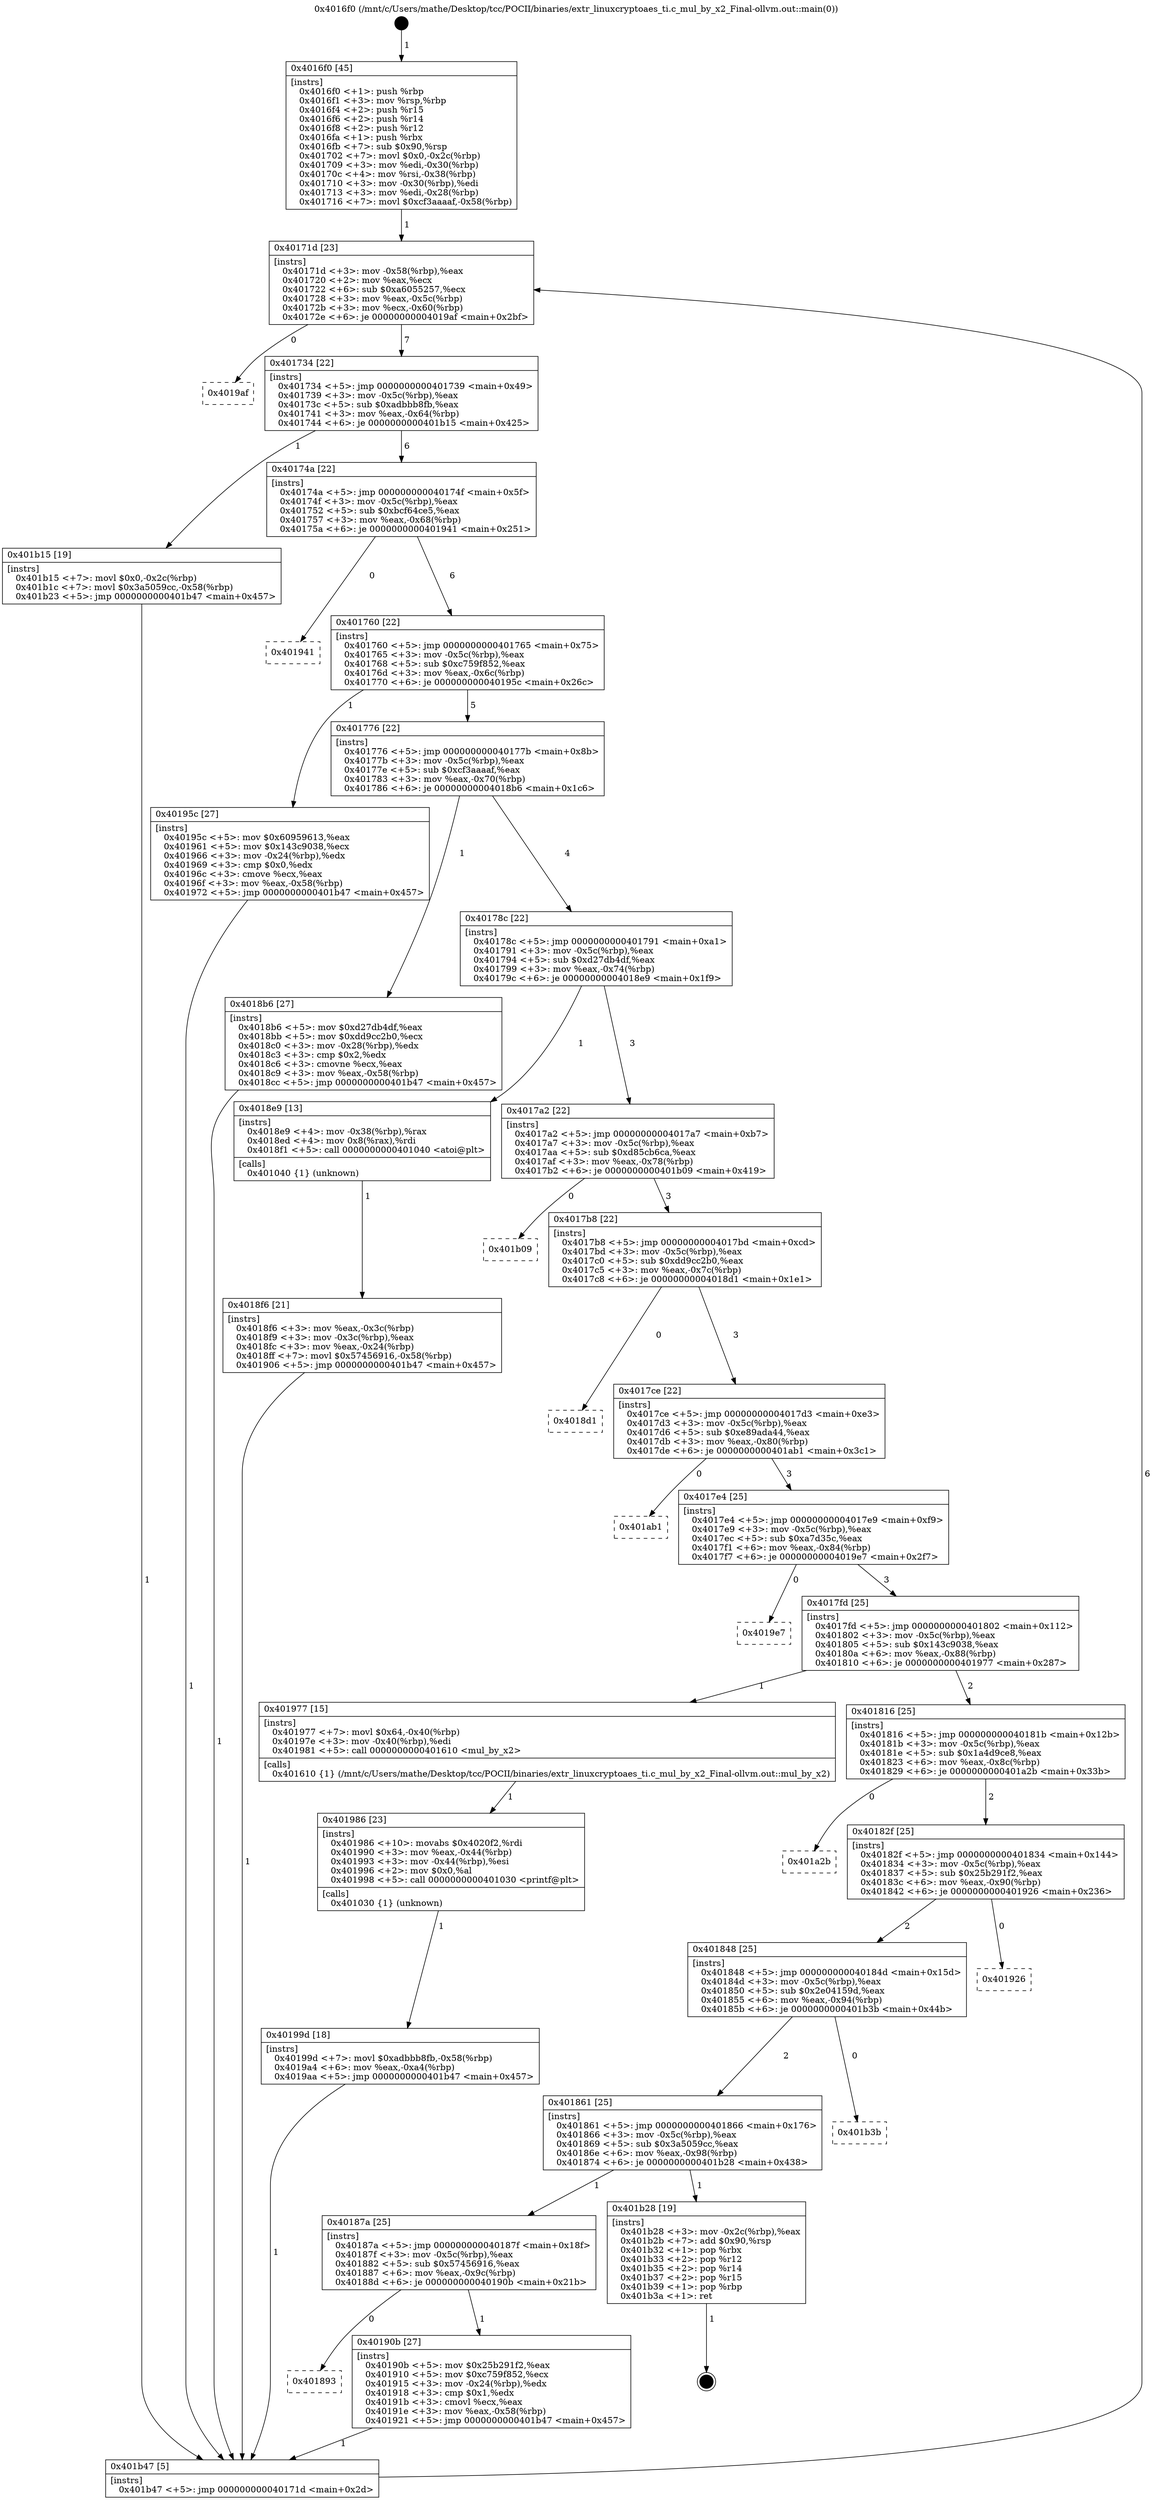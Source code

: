 digraph "0x4016f0" {
  label = "0x4016f0 (/mnt/c/Users/mathe/Desktop/tcc/POCII/binaries/extr_linuxcryptoaes_ti.c_mul_by_x2_Final-ollvm.out::main(0))"
  labelloc = "t"
  node[shape=record]

  Entry [label="",width=0.3,height=0.3,shape=circle,fillcolor=black,style=filled]
  "0x40171d" [label="{
     0x40171d [23]\l
     | [instrs]\l
     &nbsp;&nbsp;0x40171d \<+3\>: mov -0x58(%rbp),%eax\l
     &nbsp;&nbsp;0x401720 \<+2\>: mov %eax,%ecx\l
     &nbsp;&nbsp;0x401722 \<+6\>: sub $0xa6055257,%ecx\l
     &nbsp;&nbsp;0x401728 \<+3\>: mov %eax,-0x5c(%rbp)\l
     &nbsp;&nbsp;0x40172b \<+3\>: mov %ecx,-0x60(%rbp)\l
     &nbsp;&nbsp;0x40172e \<+6\>: je 00000000004019af \<main+0x2bf\>\l
  }"]
  "0x4019af" [label="{
     0x4019af\l
  }", style=dashed]
  "0x401734" [label="{
     0x401734 [22]\l
     | [instrs]\l
     &nbsp;&nbsp;0x401734 \<+5\>: jmp 0000000000401739 \<main+0x49\>\l
     &nbsp;&nbsp;0x401739 \<+3\>: mov -0x5c(%rbp),%eax\l
     &nbsp;&nbsp;0x40173c \<+5\>: sub $0xadbbb8fb,%eax\l
     &nbsp;&nbsp;0x401741 \<+3\>: mov %eax,-0x64(%rbp)\l
     &nbsp;&nbsp;0x401744 \<+6\>: je 0000000000401b15 \<main+0x425\>\l
  }"]
  Exit [label="",width=0.3,height=0.3,shape=circle,fillcolor=black,style=filled,peripheries=2]
  "0x401b15" [label="{
     0x401b15 [19]\l
     | [instrs]\l
     &nbsp;&nbsp;0x401b15 \<+7\>: movl $0x0,-0x2c(%rbp)\l
     &nbsp;&nbsp;0x401b1c \<+7\>: movl $0x3a5059cc,-0x58(%rbp)\l
     &nbsp;&nbsp;0x401b23 \<+5\>: jmp 0000000000401b47 \<main+0x457\>\l
  }"]
  "0x40174a" [label="{
     0x40174a [22]\l
     | [instrs]\l
     &nbsp;&nbsp;0x40174a \<+5\>: jmp 000000000040174f \<main+0x5f\>\l
     &nbsp;&nbsp;0x40174f \<+3\>: mov -0x5c(%rbp),%eax\l
     &nbsp;&nbsp;0x401752 \<+5\>: sub $0xbcf64ce5,%eax\l
     &nbsp;&nbsp;0x401757 \<+3\>: mov %eax,-0x68(%rbp)\l
     &nbsp;&nbsp;0x40175a \<+6\>: je 0000000000401941 \<main+0x251\>\l
  }"]
  "0x40199d" [label="{
     0x40199d [18]\l
     | [instrs]\l
     &nbsp;&nbsp;0x40199d \<+7\>: movl $0xadbbb8fb,-0x58(%rbp)\l
     &nbsp;&nbsp;0x4019a4 \<+6\>: mov %eax,-0xa4(%rbp)\l
     &nbsp;&nbsp;0x4019aa \<+5\>: jmp 0000000000401b47 \<main+0x457\>\l
  }"]
  "0x401941" [label="{
     0x401941\l
  }", style=dashed]
  "0x401760" [label="{
     0x401760 [22]\l
     | [instrs]\l
     &nbsp;&nbsp;0x401760 \<+5\>: jmp 0000000000401765 \<main+0x75\>\l
     &nbsp;&nbsp;0x401765 \<+3\>: mov -0x5c(%rbp),%eax\l
     &nbsp;&nbsp;0x401768 \<+5\>: sub $0xc759f852,%eax\l
     &nbsp;&nbsp;0x40176d \<+3\>: mov %eax,-0x6c(%rbp)\l
     &nbsp;&nbsp;0x401770 \<+6\>: je 000000000040195c \<main+0x26c\>\l
  }"]
  "0x401986" [label="{
     0x401986 [23]\l
     | [instrs]\l
     &nbsp;&nbsp;0x401986 \<+10\>: movabs $0x4020f2,%rdi\l
     &nbsp;&nbsp;0x401990 \<+3\>: mov %eax,-0x44(%rbp)\l
     &nbsp;&nbsp;0x401993 \<+3\>: mov -0x44(%rbp),%esi\l
     &nbsp;&nbsp;0x401996 \<+2\>: mov $0x0,%al\l
     &nbsp;&nbsp;0x401998 \<+5\>: call 0000000000401030 \<printf@plt\>\l
     | [calls]\l
     &nbsp;&nbsp;0x401030 \{1\} (unknown)\l
  }"]
  "0x40195c" [label="{
     0x40195c [27]\l
     | [instrs]\l
     &nbsp;&nbsp;0x40195c \<+5\>: mov $0x60959613,%eax\l
     &nbsp;&nbsp;0x401961 \<+5\>: mov $0x143c9038,%ecx\l
     &nbsp;&nbsp;0x401966 \<+3\>: mov -0x24(%rbp),%edx\l
     &nbsp;&nbsp;0x401969 \<+3\>: cmp $0x0,%edx\l
     &nbsp;&nbsp;0x40196c \<+3\>: cmove %ecx,%eax\l
     &nbsp;&nbsp;0x40196f \<+3\>: mov %eax,-0x58(%rbp)\l
     &nbsp;&nbsp;0x401972 \<+5\>: jmp 0000000000401b47 \<main+0x457\>\l
  }"]
  "0x401776" [label="{
     0x401776 [22]\l
     | [instrs]\l
     &nbsp;&nbsp;0x401776 \<+5\>: jmp 000000000040177b \<main+0x8b\>\l
     &nbsp;&nbsp;0x40177b \<+3\>: mov -0x5c(%rbp),%eax\l
     &nbsp;&nbsp;0x40177e \<+5\>: sub $0xcf3aaaaf,%eax\l
     &nbsp;&nbsp;0x401783 \<+3\>: mov %eax,-0x70(%rbp)\l
     &nbsp;&nbsp;0x401786 \<+6\>: je 00000000004018b6 \<main+0x1c6\>\l
  }"]
  "0x401893" [label="{
     0x401893\l
  }", style=dashed]
  "0x4018b6" [label="{
     0x4018b6 [27]\l
     | [instrs]\l
     &nbsp;&nbsp;0x4018b6 \<+5\>: mov $0xd27db4df,%eax\l
     &nbsp;&nbsp;0x4018bb \<+5\>: mov $0xdd9cc2b0,%ecx\l
     &nbsp;&nbsp;0x4018c0 \<+3\>: mov -0x28(%rbp),%edx\l
     &nbsp;&nbsp;0x4018c3 \<+3\>: cmp $0x2,%edx\l
     &nbsp;&nbsp;0x4018c6 \<+3\>: cmovne %ecx,%eax\l
     &nbsp;&nbsp;0x4018c9 \<+3\>: mov %eax,-0x58(%rbp)\l
     &nbsp;&nbsp;0x4018cc \<+5\>: jmp 0000000000401b47 \<main+0x457\>\l
  }"]
  "0x40178c" [label="{
     0x40178c [22]\l
     | [instrs]\l
     &nbsp;&nbsp;0x40178c \<+5\>: jmp 0000000000401791 \<main+0xa1\>\l
     &nbsp;&nbsp;0x401791 \<+3\>: mov -0x5c(%rbp),%eax\l
     &nbsp;&nbsp;0x401794 \<+5\>: sub $0xd27db4df,%eax\l
     &nbsp;&nbsp;0x401799 \<+3\>: mov %eax,-0x74(%rbp)\l
     &nbsp;&nbsp;0x40179c \<+6\>: je 00000000004018e9 \<main+0x1f9\>\l
  }"]
  "0x401b47" [label="{
     0x401b47 [5]\l
     | [instrs]\l
     &nbsp;&nbsp;0x401b47 \<+5\>: jmp 000000000040171d \<main+0x2d\>\l
  }"]
  "0x4016f0" [label="{
     0x4016f0 [45]\l
     | [instrs]\l
     &nbsp;&nbsp;0x4016f0 \<+1\>: push %rbp\l
     &nbsp;&nbsp;0x4016f1 \<+3\>: mov %rsp,%rbp\l
     &nbsp;&nbsp;0x4016f4 \<+2\>: push %r15\l
     &nbsp;&nbsp;0x4016f6 \<+2\>: push %r14\l
     &nbsp;&nbsp;0x4016f8 \<+2\>: push %r12\l
     &nbsp;&nbsp;0x4016fa \<+1\>: push %rbx\l
     &nbsp;&nbsp;0x4016fb \<+7\>: sub $0x90,%rsp\l
     &nbsp;&nbsp;0x401702 \<+7\>: movl $0x0,-0x2c(%rbp)\l
     &nbsp;&nbsp;0x401709 \<+3\>: mov %edi,-0x30(%rbp)\l
     &nbsp;&nbsp;0x40170c \<+4\>: mov %rsi,-0x38(%rbp)\l
     &nbsp;&nbsp;0x401710 \<+3\>: mov -0x30(%rbp),%edi\l
     &nbsp;&nbsp;0x401713 \<+3\>: mov %edi,-0x28(%rbp)\l
     &nbsp;&nbsp;0x401716 \<+7\>: movl $0xcf3aaaaf,-0x58(%rbp)\l
  }"]
  "0x40190b" [label="{
     0x40190b [27]\l
     | [instrs]\l
     &nbsp;&nbsp;0x40190b \<+5\>: mov $0x25b291f2,%eax\l
     &nbsp;&nbsp;0x401910 \<+5\>: mov $0xc759f852,%ecx\l
     &nbsp;&nbsp;0x401915 \<+3\>: mov -0x24(%rbp),%edx\l
     &nbsp;&nbsp;0x401918 \<+3\>: cmp $0x1,%edx\l
     &nbsp;&nbsp;0x40191b \<+3\>: cmovl %ecx,%eax\l
     &nbsp;&nbsp;0x40191e \<+3\>: mov %eax,-0x58(%rbp)\l
     &nbsp;&nbsp;0x401921 \<+5\>: jmp 0000000000401b47 \<main+0x457\>\l
  }"]
  "0x4018e9" [label="{
     0x4018e9 [13]\l
     | [instrs]\l
     &nbsp;&nbsp;0x4018e9 \<+4\>: mov -0x38(%rbp),%rax\l
     &nbsp;&nbsp;0x4018ed \<+4\>: mov 0x8(%rax),%rdi\l
     &nbsp;&nbsp;0x4018f1 \<+5\>: call 0000000000401040 \<atoi@plt\>\l
     | [calls]\l
     &nbsp;&nbsp;0x401040 \{1\} (unknown)\l
  }"]
  "0x4017a2" [label="{
     0x4017a2 [22]\l
     | [instrs]\l
     &nbsp;&nbsp;0x4017a2 \<+5\>: jmp 00000000004017a7 \<main+0xb7\>\l
     &nbsp;&nbsp;0x4017a7 \<+3\>: mov -0x5c(%rbp),%eax\l
     &nbsp;&nbsp;0x4017aa \<+5\>: sub $0xd85cb6ca,%eax\l
     &nbsp;&nbsp;0x4017af \<+3\>: mov %eax,-0x78(%rbp)\l
     &nbsp;&nbsp;0x4017b2 \<+6\>: je 0000000000401b09 \<main+0x419\>\l
  }"]
  "0x4018f6" [label="{
     0x4018f6 [21]\l
     | [instrs]\l
     &nbsp;&nbsp;0x4018f6 \<+3\>: mov %eax,-0x3c(%rbp)\l
     &nbsp;&nbsp;0x4018f9 \<+3\>: mov -0x3c(%rbp),%eax\l
     &nbsp;&nbsp;0x4018fc \<+3\>: mov %eax,-0x24(%rbp)\l
     &nbsp;&nbsp;0x4018ff \<+7\>: movl $0x57456916,-0x58(%rbp)\l
     &nbsp;&nbsp;0x401906 \<+5\>: jmp 0000000000401b47 \<main+0x457\>\l
  }"]
  "0x40187a" [label="{
     0x40187a [25]\l
     | [instrs]\l
     &nbsp;&nbsp;0x40187a \<+5\>: jmp 000000000040187f \<main+0x18f\>\l
     &nbsp;&nbsp;0x40187f \<+3\>: mov -0x5c(%rbp),%eax\l
     &nbsp;&nbsp;0x401882 \<+5\>: sub $0x57456916,%eax\l
     &nbsp;&nbsp;0x401887 \<+6\>: mov %eax,-0x9c(%rbp)\l
     &nbsp;&nbsp;0x40188d \<+6\>: je 000000000040190b \<main+0x21b\>\l
  }"]
  "0x401b09" [label="{
     0x401b09\l
  }", style=dashed]
  "0x4017b8" [label="{
     0x4017b8 [22]\l
     | [instrs]\l
     &nbsp;&nbsp;0x4017b8 \<+5\>: jmp 00000000004017bd \<main+0xcd\>\l
     &nbsp;&nbsp;0x4017bd \<+3\>: mov -0x5c(%rbp),%eax\l
     &nbsp;&nbsp;0x4017c0 \<+5\>: sub $0xdd9cc2b0,%eax\l
     &nbsp;&nbsp;0x4017c5 \<+3\>: mov %eax,-0x7c(%rbp)\l
     &nbsp;&nbsp;0x4017c8 \<+6\>: je 00000000004018d1 \<main+0x1e1\>\l
  }"]
  "0x401b28" [label="{
     0x401b28 [19]\l
     | [instrs]\l
     &nbsp;&nbsp;0x401b28 \<+3\>: mov -0x2c(%rbp),%eax\l
     &nbsp;&nbsp;0x401b2b \<+7\>: add $0x90,%rsp\l
     &nbsp;&nbsp;0x401b32 \<+1\>: pop %rbx\l
     &nbsp;&nbsp;0x401b33 \<+2\>: pop %r12\l
     &nbsp;&nbsp;0x401b35 \<+2\>: pop %r14\l
     &nbsp;&nbsp;0x401b37 \<+2\>: pop %r15\l
     &nbsp;&nbsp;0x401b39 \<+1\>: pop %rbp\l
     &nbsp;&nbsp;0x401b3a \<+1\>: ret\l
  }"]
  "0x4018d1" [label="{
     0x4018d1\l
  }", style=dashed]
  "0x4017ce" [label="{
     0x4017ce [22]\l
     | [instrs]\l
     &nbsp;&nbsp;0x4017ce \<+5\>: jmp 00000000004017d3 \<main+0xe3\>\l
     &nbsp;&nbsp;0x4017d3 \<+3\>: mov -0x5c(%rbp),%eax\l
     &nbsp;&nbsp;0x4017d6 \<+5\>: sub $0xe89ada44,%eax\l
     &nbsp;&nbsp;0x4017db \<+3\>: mov %eax,-0x80(%rbp)\l
     &nbsp;&nbsp;0x4017de \<+6\>: je 0000000000401ab1 \<main+0x3c1\>\l
  }"]
  "0x401861" [label="{
     0x401861 [25]\l
     | [instrs]\l
     &nbsp;&nbsp;0x401861 \<+5\>: jmp 0000000000401866 \<main+0x176\>\l
     &nbsp;&nbsp;0x401866 \<+3\>: mov -0x5c(%rbp),%eax\l
     &nbsp;&nbsp;0x401869 \<+5\>: sub $0x3a5059cc,%eax\l
     &nbsp;&nbsp;0x40186e \<+6\>: mov %eax,-0x98(%rbp)\l
     &nbsp;&nbsp;0x401874 \<+6\>: je 0000000000401b28 \<main+0x438\>\l
  }"]
  "0x401ab1" [label="{
     0x401ab1\l
  }", style=dashed]
  "0x4017e4" [label="{
     0x4017e4 [25]\l
     | [instrs]\l
     &nbsp;&nbsp;0x4017e4 \<+5\>: jmp 00000000004017e9 \<main+0xf9\>\l
     &nbsp;&nbsp;0x4017e9 \<+3\>: mov -0x5c(%rbp),%eax\l
     &nbsp;&nbsp;0x4017ec \<+5\>: sub $0xa7d35c,%eax\l
     &nbsp;&nbsp;0x4017f1 \<+6\>: mov %eax,-0x84(%rbp)\l
     &nbsp;&nbsp;0x4017f7 \<+6\>: je 00000000004019e7 \<main+0x2f7\>\l
  }"]
  "0x401b3b" [label="{
     0x401b3b\l
  }", style=dashed]
  "0x4019e7" [label="{
     0x4019e7\l
  }", style=dashed]
  "0x4017fd" [label="{
     0x4017fd [25]\l
     | [instrs]\l
     &nbsp;&nbsp;0x4017fd \<+5\>: jmp 0000000000401802 \<main+0x112\>\l
     &nbsp;&nbsp;0x401802 \<+3\>: mov -0x5c(%rbp),%eax\l
     &nbsp;&nbsp;0x401805 \<+5\>: sub $0x143c9038,%eax\l
     &nbsp;&nbsp;0x40180a \<+6\>: mov %eax,-0x88(%rbp)\l
     &nbsp;&nbsp;0x401810 \<+6\>: je 0000000000401977 \<main+0x287\>\l
  }"]
  "0x401848" [label="{
     0x401848 [25]\l
     | [instrs]\l
     &nbsp;&nbsp;0x401848 \<+5\>: jmp 000000000040184d \<main+0x15d\>\l
     &nbsp;&nbsp;0x40184d \<+3\>: mov -0x5c(%rbp),%eax\l
     &nbsp;&nbsp;0x401850 \<+5\>: sub $0x2e04159d,%eax\l
     &nbsp;&nbsp;0x401855 \<+6\>: mov %eax,-0x94(%rbp)\l
     &nbsp;&nbsp;0x40185b \<+6\>: je 0000000000401b3b \<main+0x44b\>\l
  }"]
  "0x401977" [label="{
     0x401977 [15]\l
     | [instrs]\l
     &nbsp;&nbsp;0x401977 \<+7\>: movl $0x64,-0x40(%rbp)\l
     &nbsp;&nbsp;0x40197e \<+3\>: mov -0x40(%rbp),%edi\l
     &nbsp;&nbsp;0x401981 \<+5\>: call 0000000000401610 \<mul_by_x2\>\l
     | [calls]\l
     &nbsp;&nbsp;0x401610 \{1\} (/mnt/c/Users/mathe/Desktop/tcc/POCII/binaries/extr_linuxcryptoaes_ti.c_mul_by_x2_Final-ollvm.out::mul_by_x2)\l
  }"]
  "0x401816" [label="{
     0x401816 [25]\l
     | [instrs]\l
     &nbsp;&nbsp;0x401816 \<+5\>: jmp 000000000040181b \<main+0x12b\>\l
     &nbsp;&nbsp;0x40181b \<+3\>: mov -0x5c(%rbp),%eax\l
     &nbsp;&nbsp;0x40181e \<+5\>: sub $0x1a4d9ce8,%eax\l
     &nbsp;&nbsp;0x401823 \<+6\>: mov %eax,-0x8c(%rbp)\l
     &nbsp;&nbsp;0x401829 \<+6\>: je 0000000000401a2b \<main+0x33b\>\l
  }"]
  "0x401926" [label="{
     0x401926\l
  }", style=dashed]
  "0x401a2b" [label="{
     0x401a2b\l
  }", style=dashed]
  "0x40182f" [label="{
     0x40182f [25]\l
     | [instrs]\l
     &nbsp;&nbsp;0x40182f \<+5\>: jmp 0000000000401834 \<main+0x144\>\l
     &nbsp;&nbsp;0x401834 \<+3\>: mov -0x5c(%rbp),%eax\l
     &nbsp;&nbsp;0x401837 \<+5\>: sub $0x25b291f2,%eax\l
     &nbsp;&nbsp;0x40183c \<+6\>: mov %eax,-0x90(%rbp)\l
     &nbsp;&nbsp;0x401842 \<+6\>: je 0000000000401926 \<main+0x236\>\l
  }"]
  Entry -> "0x4016f0" [label=" 1"]
  "0x40171d" -> "0x4019af" [label=" 0"]
  "0x40171d" -> "0x401734" [label=" 7"]
  "0x401b28" -> Exit [label=" 1"]
  "0x401734" -> "0x401b15" [label=" 1"]
  "0x401734" -> "0x40174a" [label=" 6"]
  "0x401b15" -> "0x401b47" [label=" 1"]
  "0x40174a" -> "0x401941" [label=" 0"]
  "0x40174a" -> "0x401760" [label=" 6"]
  "0x40199d" -> "0x401b47" [label=" 1"]
  "0x401760" -> "0x40195c" [label=" 1"]
  "0x401760" -> "0x401776" [label=" 5"]
  "0x401986" -> "0x40199d" [label=" 1"]
  "0x401776" -> "0x4018b6" [label=" 1"]
  "0x401776" -> "0x40178c" [label=" 4"]
  "0x4018b6" -> "0x401b47" [label=" 1"]
  "0x4016f0" -> "0x40171d" [label=" 1"]
  "0x401b47" -> "0x40171d" [label=" 6"]
  "0x401977" -> "0x401986" [label=" 1"]
  "0x40178c" -> "0x4018e9" [label=" 1"]
  "0x40178c" -> "0x4017a2" [label=" 3"]
  "0x4018e9" -> "0x4018f6" [label=" 1"]
  "0x4018f6" -> "0x401b47" [label=" 1"]
  "0x40195c" -> "0x401b47" [label=" 1"]
  "0x4017a2" -> "0x401b09" [label=" 0"]
  "0x4017a2" -> "0x4017b8" [label=" 3"]
  "0x40187a" -> "0x401893" [label=" 0"]
  "0x4017b8" -> "0x4018d1" [label=" 0"]
  "0x4017b8" -> "0x4017ce" [label=" 3"]
  "0x40187a" -> "0x40190b" [label=" 1"]
  "0x4017ce" -> "0x401ab1" [label=" 0"]
  "0x4017ce" -> "0x4017e4" [label=" 3"]
  "0x401861" -> "0x40187a" [label=" 1"]
  "0x4017e4" -> "0x4019e7" [label=" 0"]
  "0x4017e4" -> "0x4017fd" [label=" 3"]
  "0x401861" -> "0x401b28" [label=" 1"]
  "0x4017fd" -> "0x401977" [label=" 1"]
  "0x4017fd" -> "0x401816" [label=" 2"]
  "0x401848" -> "0x401861" [label=" 2"]
  "0x401816" -> "0x401a2b" [label=" 0"]
  "0x401816" -> "0x40182f" [label=" 2"]
  "0x401848" -> "0x401b3b" [label=" 0"]
  "0x40182f" -> "0x401926" [label=" 0"]
  "0x40182f" -> "0x401848" [label=" 2"]
  "0x40190b" -> "0x401b47" [label=" 1"]
}
